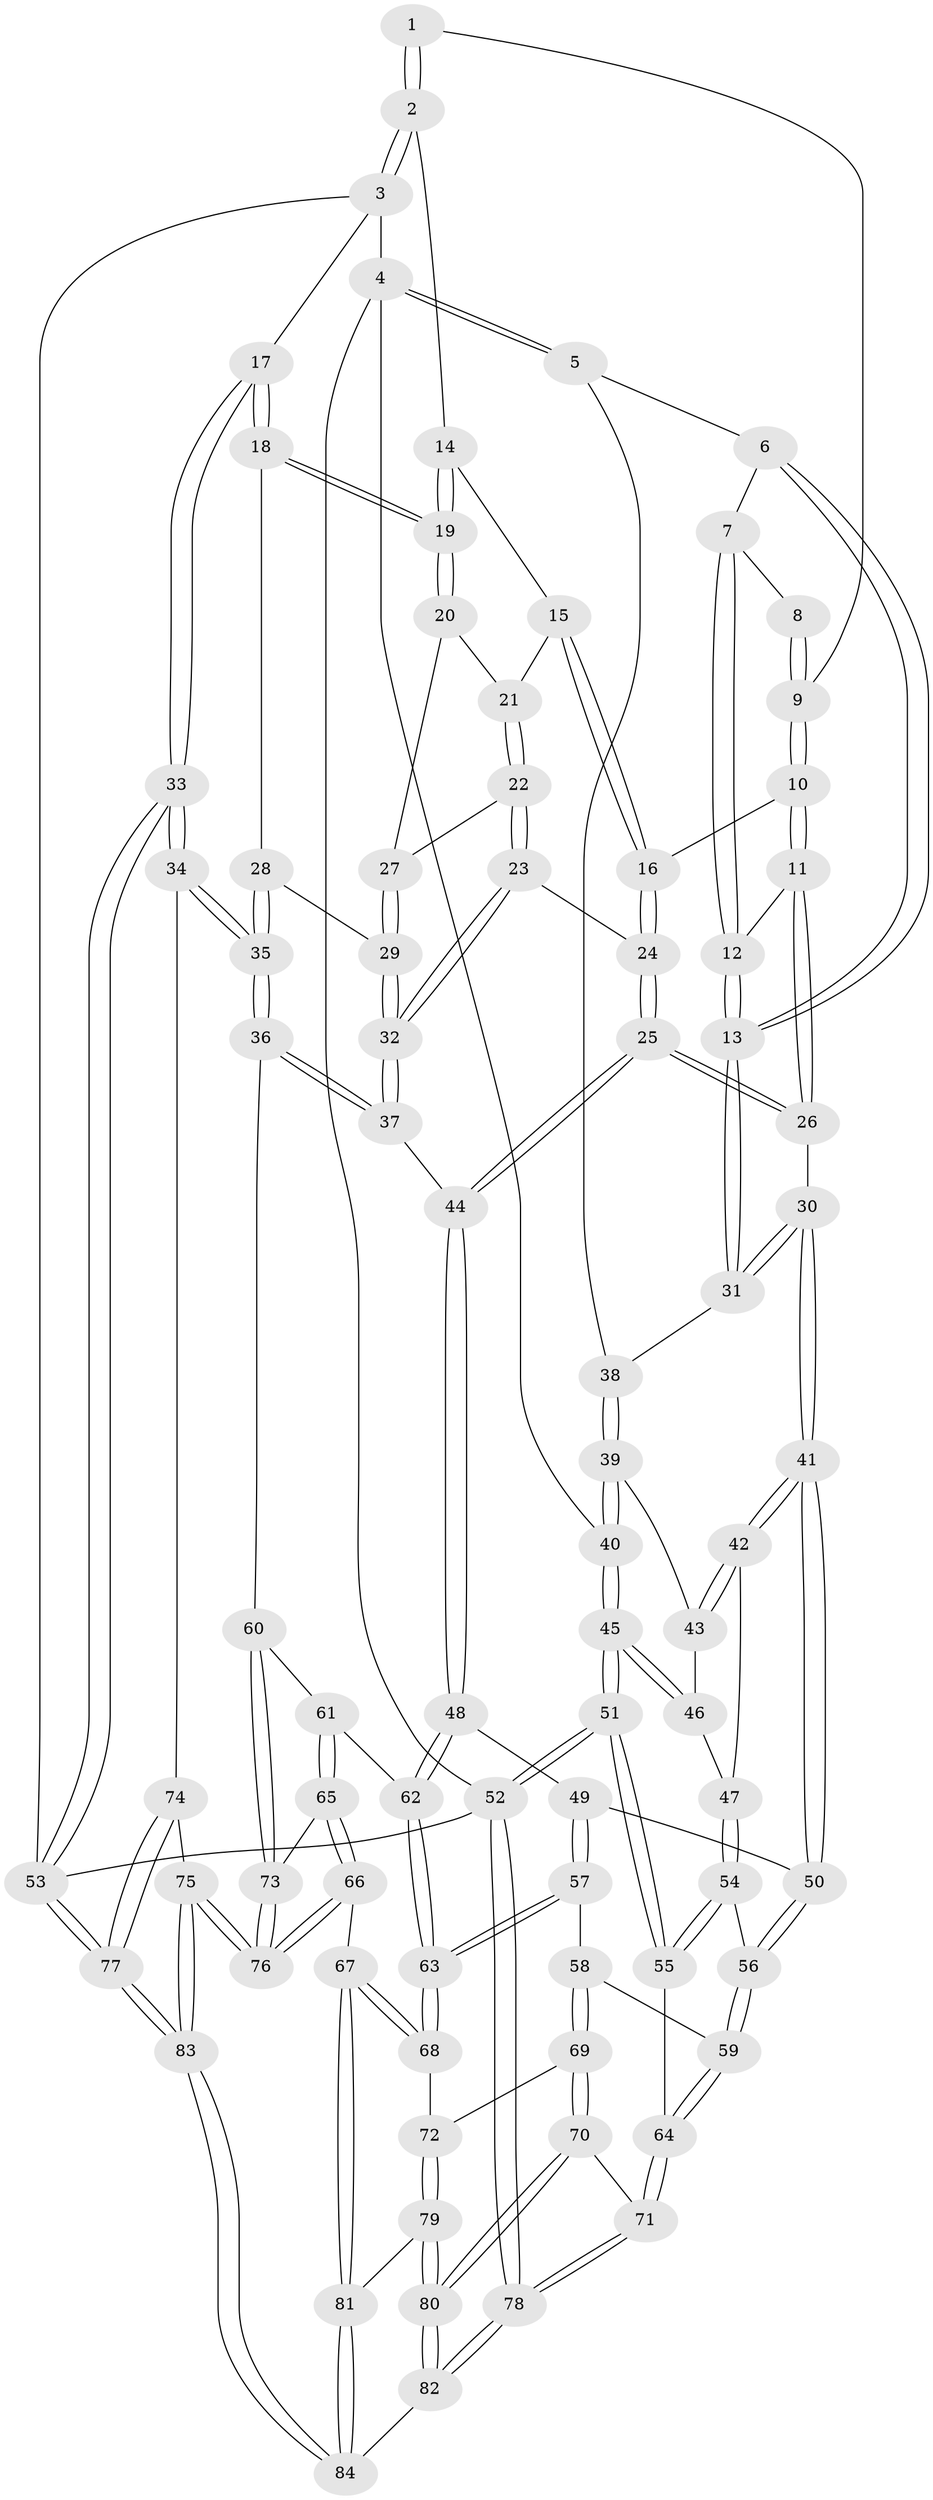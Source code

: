 // Generated by graph-tools (version 1.1) at 2025/27/03/09/25 03:27:11]
// undirected, 84 vertices, 207 edges
graph export_dot {
graph [start="1"]
  node [color=gray90,style=filled];
  1 [pos="+0.6699009569649869+0"];
  2 [pos="+1+0"];
  3 [pos="+1+0"];
  4 [pos="+0+0"];
  5 [pos="+0+0"];
  6 [pos="+0.2461670394531025+0"];
  7 [pos="+0.27626433272879525+0"];
  8 [pos="+0.30017056909960926+0"];
  9 [pos="+0.6071716705350582+0.11549536020502522"];
  10 [pos="+0.6072252610087544+0.15539103595159875"];
  11 [pos="+0.46653073989786603+0.18353853704229178"];
  12 [pos="+0.4101096299511437+0.1463426004552735"];
  13 [pos="+0.23604589789605732+0.28585183071660525"];
  14 [pos="+0.7772436051151738+0.13357489062166308"];
  15 [pos="+0.7145206331546846+0.16205527889409022"];
  16 [pos="+0.6273659691499962+0.16720501316818634"];
  17 [pos="+1+0"];
  18 [pos="+0.8958769148399266+0.2689259072487968"];
  19 [pos="+0.85471567304612+0.24488251841504502"];
  20 [pos="+0.8054341936807964+0.2687602122055475"];
  21 [pos="+0.7419703693642911+0.24757707188148392"];
  22 [pos="+0.7391554891878936+0.30653362540313495"];
  23 [pos="+0.7132399327296618+0.3694122486872643"];
  24 [pos="+0.6418853218615802+0.35047480749210486"];
  25 [pos="+0.5071196000780159+0.42572484967763347"];
  26 [pos="+0.46675010220951707+0.39913296541201104"];
  27 [pos="+0.796723942105584+0.2797667515564207"];
  28 [pos="+0.8938589201440613+0.28637793290684654"];
  29 [pos="+0.7995816697110882+0.3364277742454324"];
  30 [pos="+0.377915882621754+0.4085739320109445"];
  31 [pos="+0.23115782312805971+0.29209943798656973"];
  32 [pos="+0.742716604529839+0.3941790803443977"];
  33 [pos="+1+0.6148736302160125"];
  34 [pos="+1+0.6168517051786102"];
  35 [pos="+0.9583366112658537+0.6006089780360409"];
  36 [pos="+0.9078671455134066+0.605483748454621"];
  37 [pos="+0.8248703694911993+0.5307873936902098"];
  38 [pos="+0.21984997653932326+0.29391960314311794"];
  39 [pos="+0.18303967385104097+0.3264930502123498"];
  40 [pos="+0+0.049081406989983555"];
  41 [pos="+0.29601039264655893+0.5211571655826113"];
  42 [pos="+0.16639512861354985+0.4801914941764417"];
  43 [pos="+0.15303010601411152+0.3701386262687108"];
  44 [pos="+0.5264441281538281+0.48845172718769786"];
  45 [pos="+0+0.3730282843970313"];
  46 [pos="+0+0.38041815166357534"];
  47 [pos="+0.13101918673391102+0.5206611795990784"];
  48 [pos="+0.5155104185926246+0.5990347544947229"];
  49 [pos="+0.3584667917847777+0.6030826968237682"];
  50 [pos="+0.30542380364233956+0.5699228278271787"];
  51 [pos="+0+0.6589178713376462"];
  52 [pos="+0+1"];
  53 [pos="+1+1"];
  54 [pos="+0.1057460821327983+0.5580699312245674"];
  55 [pos="+0+0.6592349603647356"];
  56 [pos="+0.21751959358023518+0.6665843941555856"];
  57 [pos="+0.35587080780301134+0.7089923576789419"];
  58 [pos="+0.24580228526651532+0.7584995490428882"];
  59 [pos="+0.21440673813595043+0.7413494532088484"];
  60 [pos="+0.8375045369526865+0.6594747402465148"];
  61 [pos="+0.6783500974049309+0.7003071211948753"];
  62 [pos="+0.5598070052130537+0.6970518161978642"];
  63 [pos="+0.5061422321976023+0.7718470945408326"];
  64 [pos="+0.09135379473225043+0.7917588776631551"];
  65 [pos="+0.676618699577263+0.8683839212432386"];
  66 [pos="+0.6528962249641005+0.9181600209048971"];
  67 [pos="+0.6285654169471165+0.9222061179595666"];
  68 [pos="+0.5019060616941189+0.7883701422903886"];
  69 [pos="+0.27499953296773944+0.8048025558289712"];
  70 [pos="+0.2671333755326258+0.908724456382178"];
  71 [pos="+0.1043077320830992+0.8671848326845186"];
  72 [pos="+0.45322610326916746+0.8459210391897306"];
  73 [pos="+0.8025653772751317+0.8461449651710192"];
  74 [pos="+0.9582752811872352+0.843197277039677"];
  75 [pos="+0.8271652977413451+1"];
  76 [pos="+0.8114755686198406+1"];
  77 [pos="+1+1"];
  78 [pos="+0.051976966785108714+1"];
  79 [pos="+0.44209367295546953+0.8914768833686919"];
  80 [pos="+0.341467168025712+1"];
  81 [pos="+0.6004579112084095+0.9683871433981112"];
  82 [pos="+0.33510621885785324+1"];
  83 [pos="+0.9106081991846814+1"];
  84 [pos="+0.5089334255336969+1"];
  1 -- 2;
  1 -- 2;
  1 -- 9;
  2 -- 3;
  2 -- 3;
  2 -- 14;
  3 -- 4;
  3 -- 17;
  3 -- 53;
  4 -- 5;
  4 -- 5;
  4 -- 40;
  4 -- 52;
  5 -- 6;
  5 -- 38;
  6 -- 7;
  6 -- 13;
  6 -- 13;
  7 -- 8;
  7 -- 12;
  7 -- 12;
  8 -- 9;
  8 -- 9;
  9 -- 10;
  9 -- 10;
  10 -- 11;
  10 -- 11;
  10 -- 16;
  11 -- 12;
  11 -- 26;
  11 -- 26;
  12 -- 13;
  12 -- 13;
  13 -- 31;
  13 -- 31;
  14 -- 15;
  14 -- 19;
  14 -- 19;
  15 -- 16;
  15 -- 16;
  15 -- 21;
  16 -- 24;
  16 -- 24;
  17 -- 18;
  17 -- 18;
  17 -- 33;
  17 -- 33;
  18 -- 19;
  18 -- 19;
  18 -- 28;
  19 -- 20;
  19 -- 20;
  20 -- 21;
  20 -- 27;
  21 -- 22;
  21 -- 22;
  22 -- 23;
  22 -- 23;
  22 -- 27;
  23 -- 24;
  23 -- 32;
  23 -- 32;
  24 -- 25;
  24 -- 25;
  25 -- 26;
  25 -- 26;
  25 -- 44;
  25 -- 44;
  26 -- 30;
  27 -- 29;
  27 -- 29;
  28 -- 29;
  28 -- 35;
  28 -- 35;
  29 -- 32;
  29 -- 32;
  30 -- 31;
  30 -- 31;
  30 -- 41;
  30 -- 41;
  31 -- 38;
  32 -- 37;
  32 -- 37;
  33 -- 34;
  33 -- 34;
  33 -- 53;
  33 -- 53;
  34 -- 35;
  34 -- 35;
  34 -- 74;
  35 -- 36;
  35 -- 36;
  36 -- 37;
  36 -- 37;
  36 -- 60;
  37 -- 44;
  38 -- 39;
  38 -- 39;
  39 -- 40;
  39 -- 40;
  39 -- 43;
  40 -- 45;
  40 -- 45;
  41 -- 42;
  41 -- 42;
  41 -- 50;
  41 -- 50;
  42 -- 43;
  42 -- 43;
  42 -- 47;
  43 -- 46;
  44 -- 48;
  44 -- 48;
  45 -- 46;
  45 -- 46;
  45 -- 51;
  45 -- 51;
  46 -- 47;
  47 -- 54;
  47 -- 54;
  48 -- 49;
  48 -- 62;
  48 -- 62;
  49 -- 50;
  49 -- 57;
  49 -- 57;
  50 -- 56;
  50 -- 56;
  51 -- 52;
  51 -- 52;
  51 -- 55;
  51 -- 55;
  52 -- 78;
  52 -- 78;
  52 -- 53;
  53 -- 77;
  53 -- 77;
  54 -- 55;
  54 -- 55;
  54 -- 56;
  55 -- 64;
  56 -- 59;
  56 -- 59;
  57 -- 58;
  57 -- 63;
  57 -- 63;
  58 -- 59;
  58 -- 69;
  58 -- 69;
  59 -- 64;
  59 -- 64;
  60 -- 61;
  60 -- 73;
  60 -- 73;
  61 -- 62;
  61 -- 65;
  61 -- 65;
  62 -- 63;
  62 -- 63;
  63 -- 68;
  63 -- 68;
  64 -- 71;
  64 -- 71;
  65 -- 66;
  65 -- 66;
  65 -- 73;
  66 -- 67;
  66 -- 76;
  66 -- 76;
  67 -- 68;
  67 -- 68;
  67 -- 81;
  67 -- 81;
  68 -- 72;
  69 -- 70;
  69 -- 70;
  69 -- 72;
  70 -- 71;
  70 -- 80;
  70 -- 80;
  71 -- 78;
  71 -- 78;
  72 -- 79;
  72 -- 79;
  73 -- 76;
  73 -- 76;
  74 -- 75;
  74 -- 77;
  74 -- 77;
  75 -- 76;
  75 -- 76;
  75 -- 83;
  75 -- 83;
  77 -- 83;
  77 -- 83;
  78 -- 82;
  78 -- 82;
  79 -- 80;
  79 -- 80;
  79 -- 81;
  80 -- 82;
  80 -- 82;
  81 -- 84;
  81 -- 84;
  82 -- 84;
  83 -- 84;
  83 -- 84;
}
